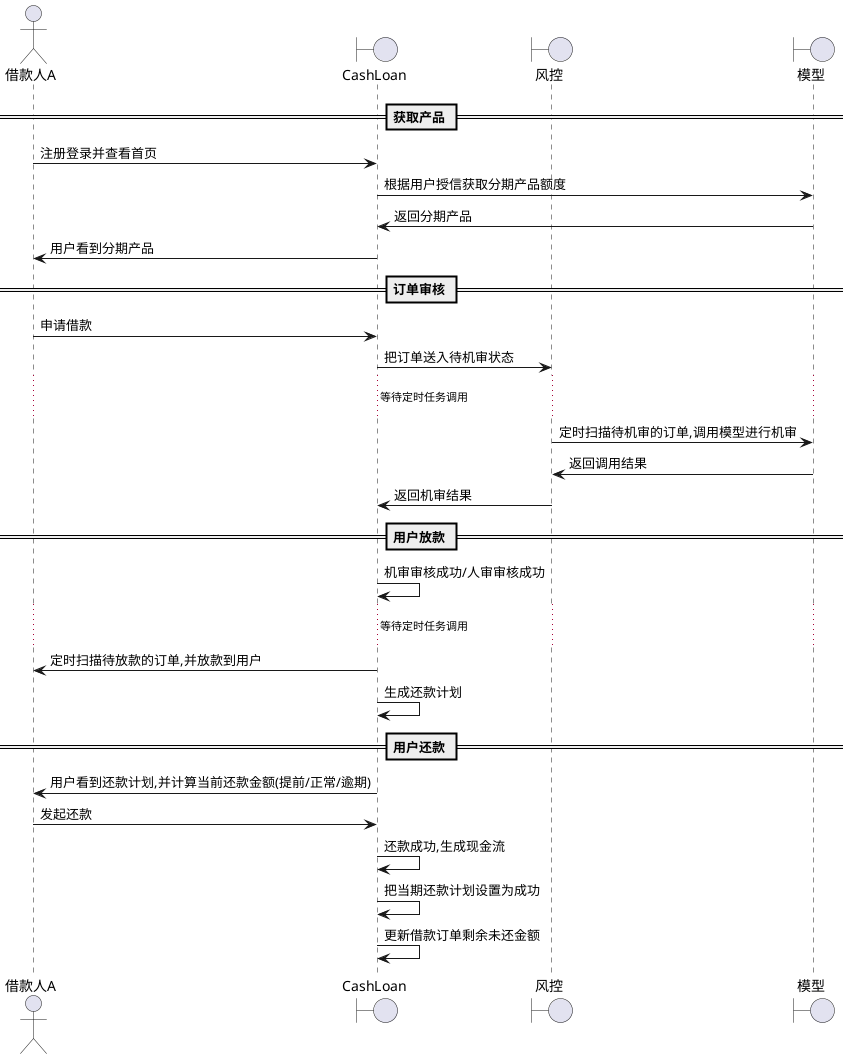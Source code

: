 @startuml
actor 借款人A
boundary CashLoan
boundary 风控
boundary 模型

== 获取产品 ==

借款人A -> CashLoan: 注册登录并查看首页
CashLoan -> 模型: 根据用户授信获取分期产品额度
模型 -> CashLoan: 返回分期产品
借款人A <- CashLoan : 用户看到分期产品

== 订单审核 ==

借款人A -> CashLoan : 申请借款
CashLoan -> 风控: 把订单送入待机审状态

... 等待定时任务调用 ...

风控 -> 模型: 定时扫描待机审的订单,调用模型进行机审
模型 -> 风控: 返回调用结果
风控 -> CashLoan: 返回机审结果

== 用户放款 ==

CashLoan -> CashLoan: 机审审核成功/人审审核成功

... 等待定时任务调用 ...

CashLoan -> 借款人A: 定时扫描待放款的订单,并放款到用户
CashLoan -> CashLoan: 生成还款计划

== 用户还款 ==

借款人A <- CashLoan : 用户看到还款计划,并计算当前还款金额(提前/正常/逾期)
借款人A -> CashLoan : 发起还款
CashLoan -> CashLoan : 还款成功,生成现金流
CashLoan -> CashLoan : 把当期还款计划设置为成功
CashLoan -> CashLoan : 更新借款订单剩余未还金额
@enduml



